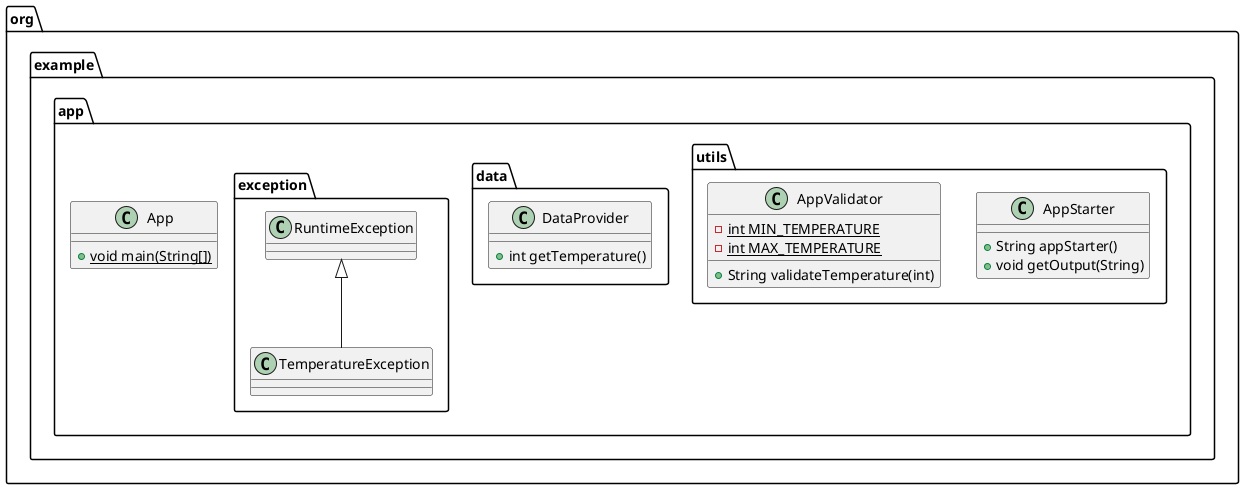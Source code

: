 @startuml
class org.example.app.utils.AppStarter {
+ String appStarter()
+ void getOutput(String)
}

class org.example.app.utils.AppValidator {
- {static} int MIN_TEMPERATURE
- {static} int MAX_TEMPERATURE
+ String validateTemperature(int)
}


class org.example.app.data.DataProvider {
+ int getTemperature()
}

class org.example.app.exception.TemperatureException {
}
class org.example.app.App {
+ {static} void main(String[])
}



org.example.app.exception.RuntimeException <|-- org.example.app.exception.TemperatureException
@enduml